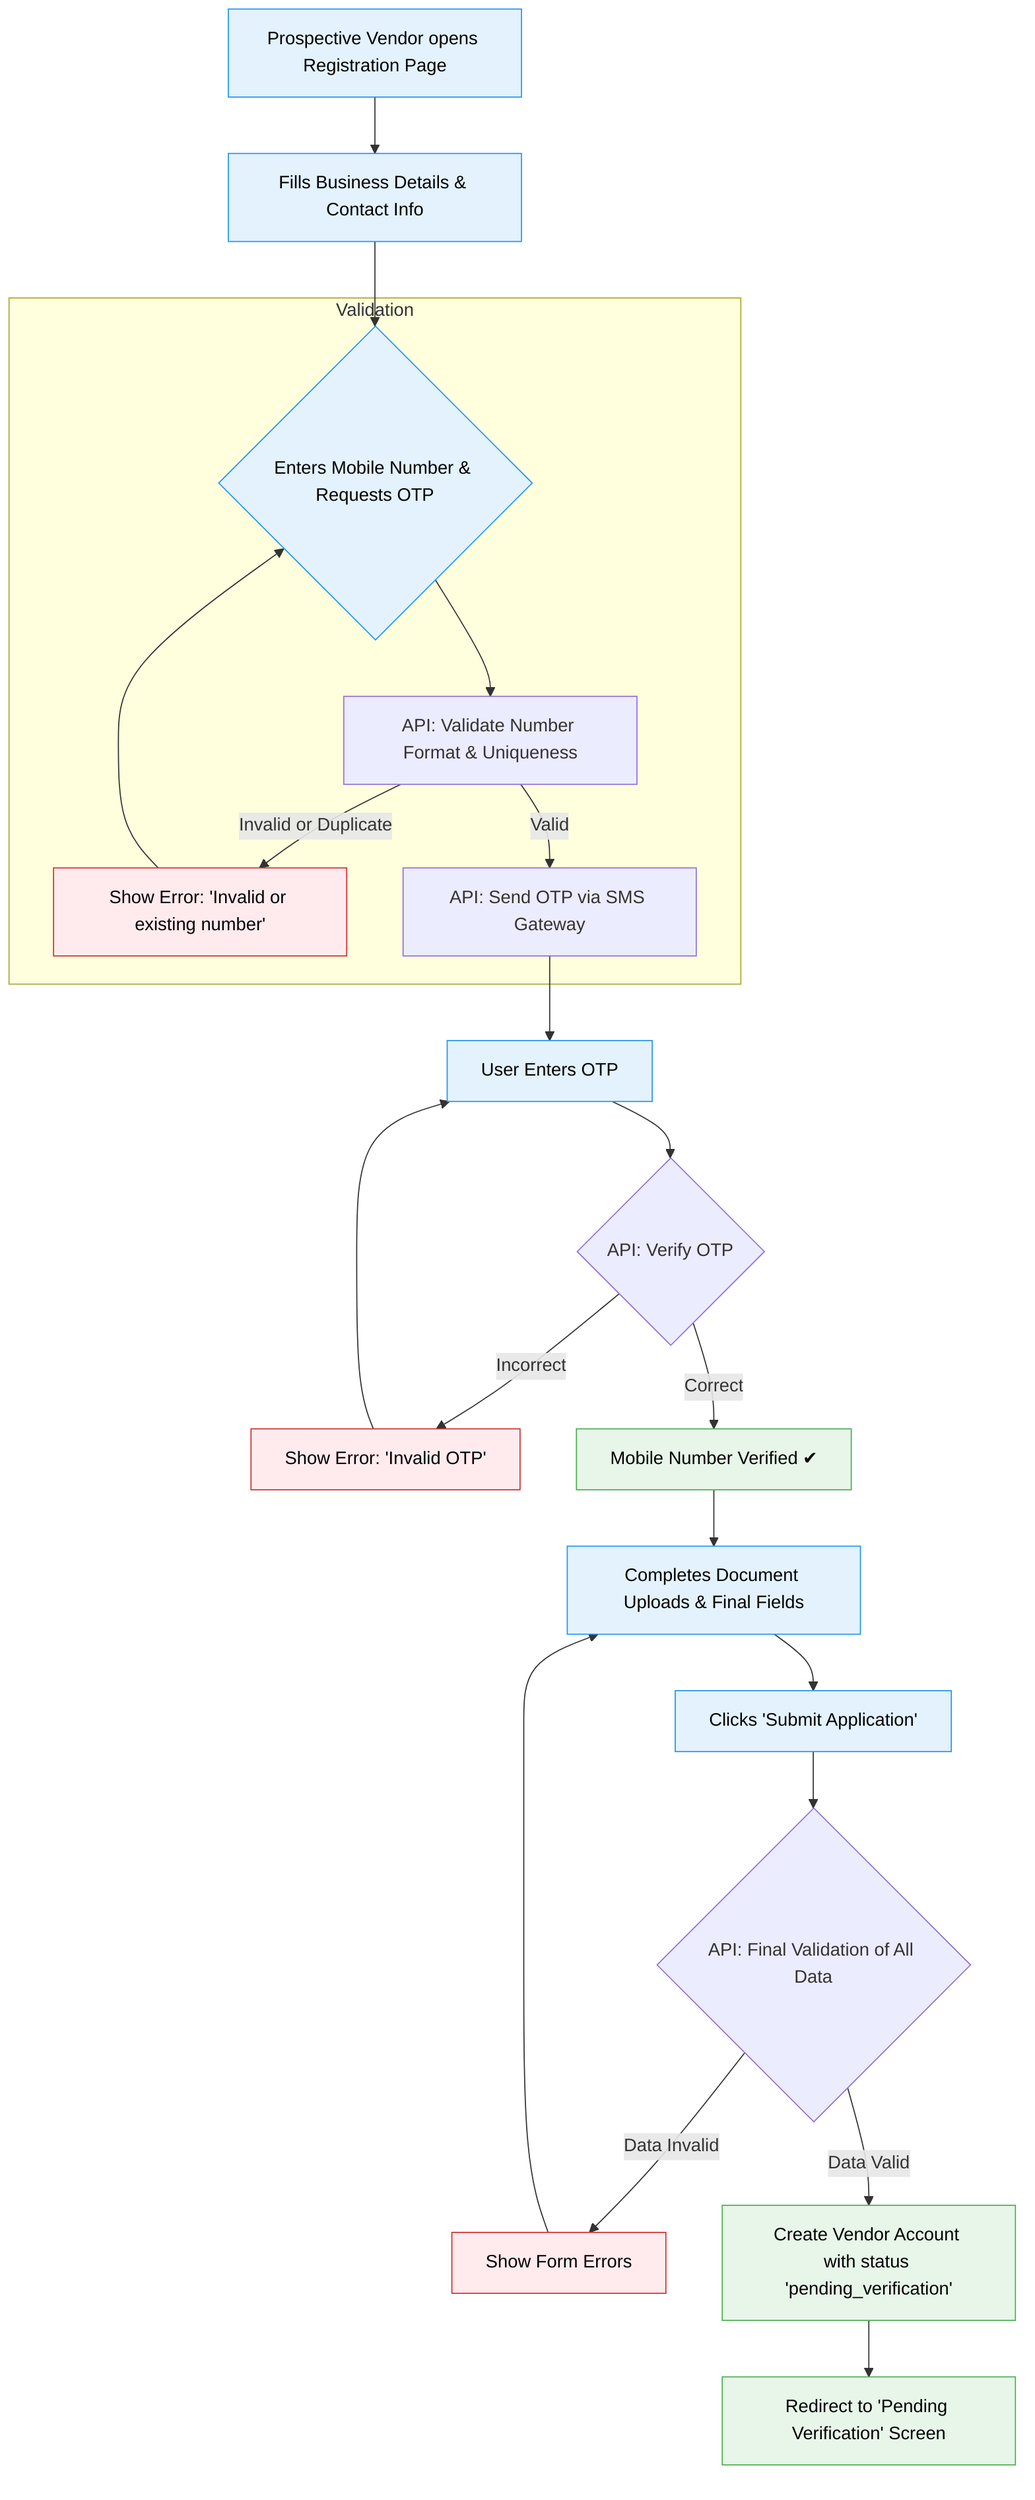 flowchart TD
    A[Prospective Vendor opens Registration Page] --> B[Fills Business Details & Contact Info];
    B --> C{Enters Mobile Number & Requests OTP};
    C --> D[API: Validate Number Format & Uniqueness];
    
    subgraph Validation
        D -->|Invalid or Duplicate| E[Show Error: 'Invalid or existing number'];
        E --> C;
        D -->|Valid| F[API: Send OTP via SMS Gateway];
    end
    
    F --> G[User Enters OTP];
    G --> H{API: Verify OTP};
    H -->|Incorrect| I[Show Error: 'Invalid OTP'];
    I --> G;
    H -->|Correct| J[Mobile Number Verified ✔];
    
    J --> K[Completes Document Uploads & Final Fields];
    K --> L[Clicks 'Submit Application'];
    L --> M{API: Final Validation of All Data};
    M -->|Data Invalid| N[Show Form Errors];
    N --> K;
    M -->|Data Valid| O[Create Vendor Account with status 'pending_verification'];
    O --> P[Redirect to 'Pending Verification' Screen];

    %% Styling
    classDef errorNode fill:#ffebee,stroke:#d32f2f,color:#000;
    classDef successNode fill:#e8f5e9,stroke:#4caf50,color:#000;
    classDef processNode fill:#e3f2fd,stroke:#2196f3,color:#000;

    class E,I,N errorNode;
    class J,O,P successNode;
    class A,B,C,G,K,L processNode;